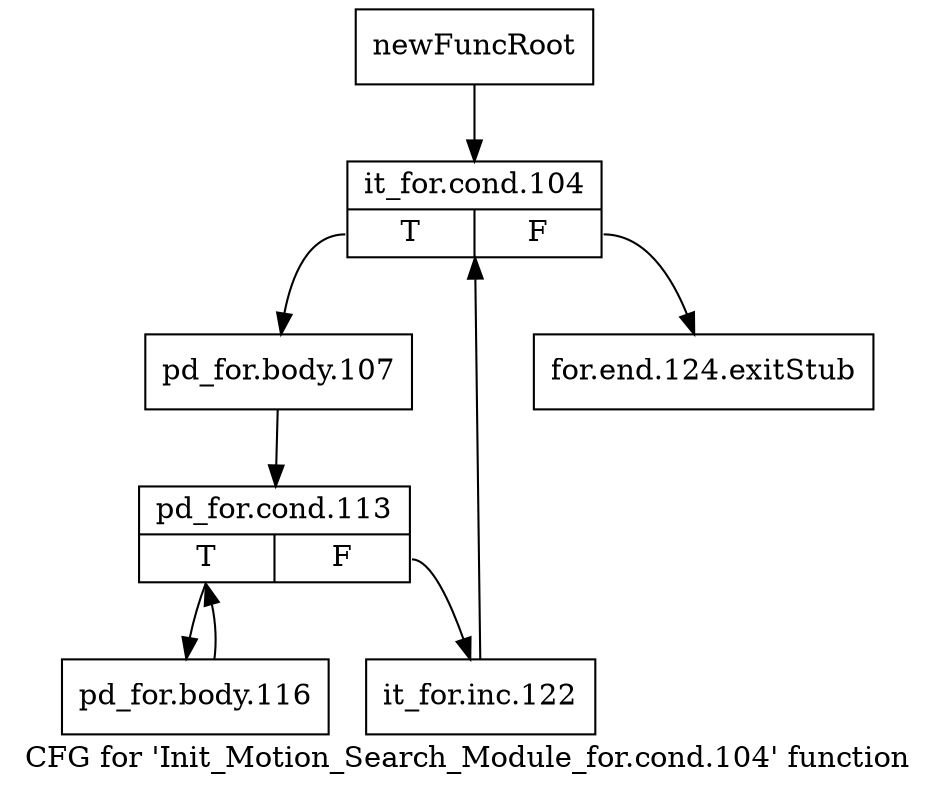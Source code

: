 digraph "CFG for 'Init_Motion_Search_Module_for.cond.104' function" {
	label="CFG for 'Init_Motion_Search_Module_for.cond.104' function";

	Node0x28a9040 [shape=record,label="{newFuncRoot}"];
	Node0x28a9040 -> Node0x28a94a0;
	Node0x28a9090 [shape=record,label="{for.end.124.exitStub}"];
	Node0x28a94a0 [shape=record,label="{it_for.cond.104|{<s0>T|<s1>F}}"];
	Node0x28a94a0:s0 -> Node0x28a94f0;
	Node0x28a94a0:s1 -> Node0x28a9090;
	Node0x28a94f0 [shape=record,label="{pd_for.body.107}"];
	Node0x28a94f0 -> Node0x28a9540;
	Node0x28a9540 [shape=record,label="{pd_for.cond.113|{<s0>T|<s1>F}}"];
	Node0x28a9540:s0 -> Node0x28a95e0;
	Node0x28a9540:s1 -> Node0x28a9590;
	Node0x28a9590 [shape=record,label="{it_for.inc.122}"];
	Node0x28a9590 -> Node0x28a94a0;
	Node0x28a95e0 [shape=record,label="{pd_for.body.116}"];
	Node0x28a95e0 -> Node0x28a9540;
}
